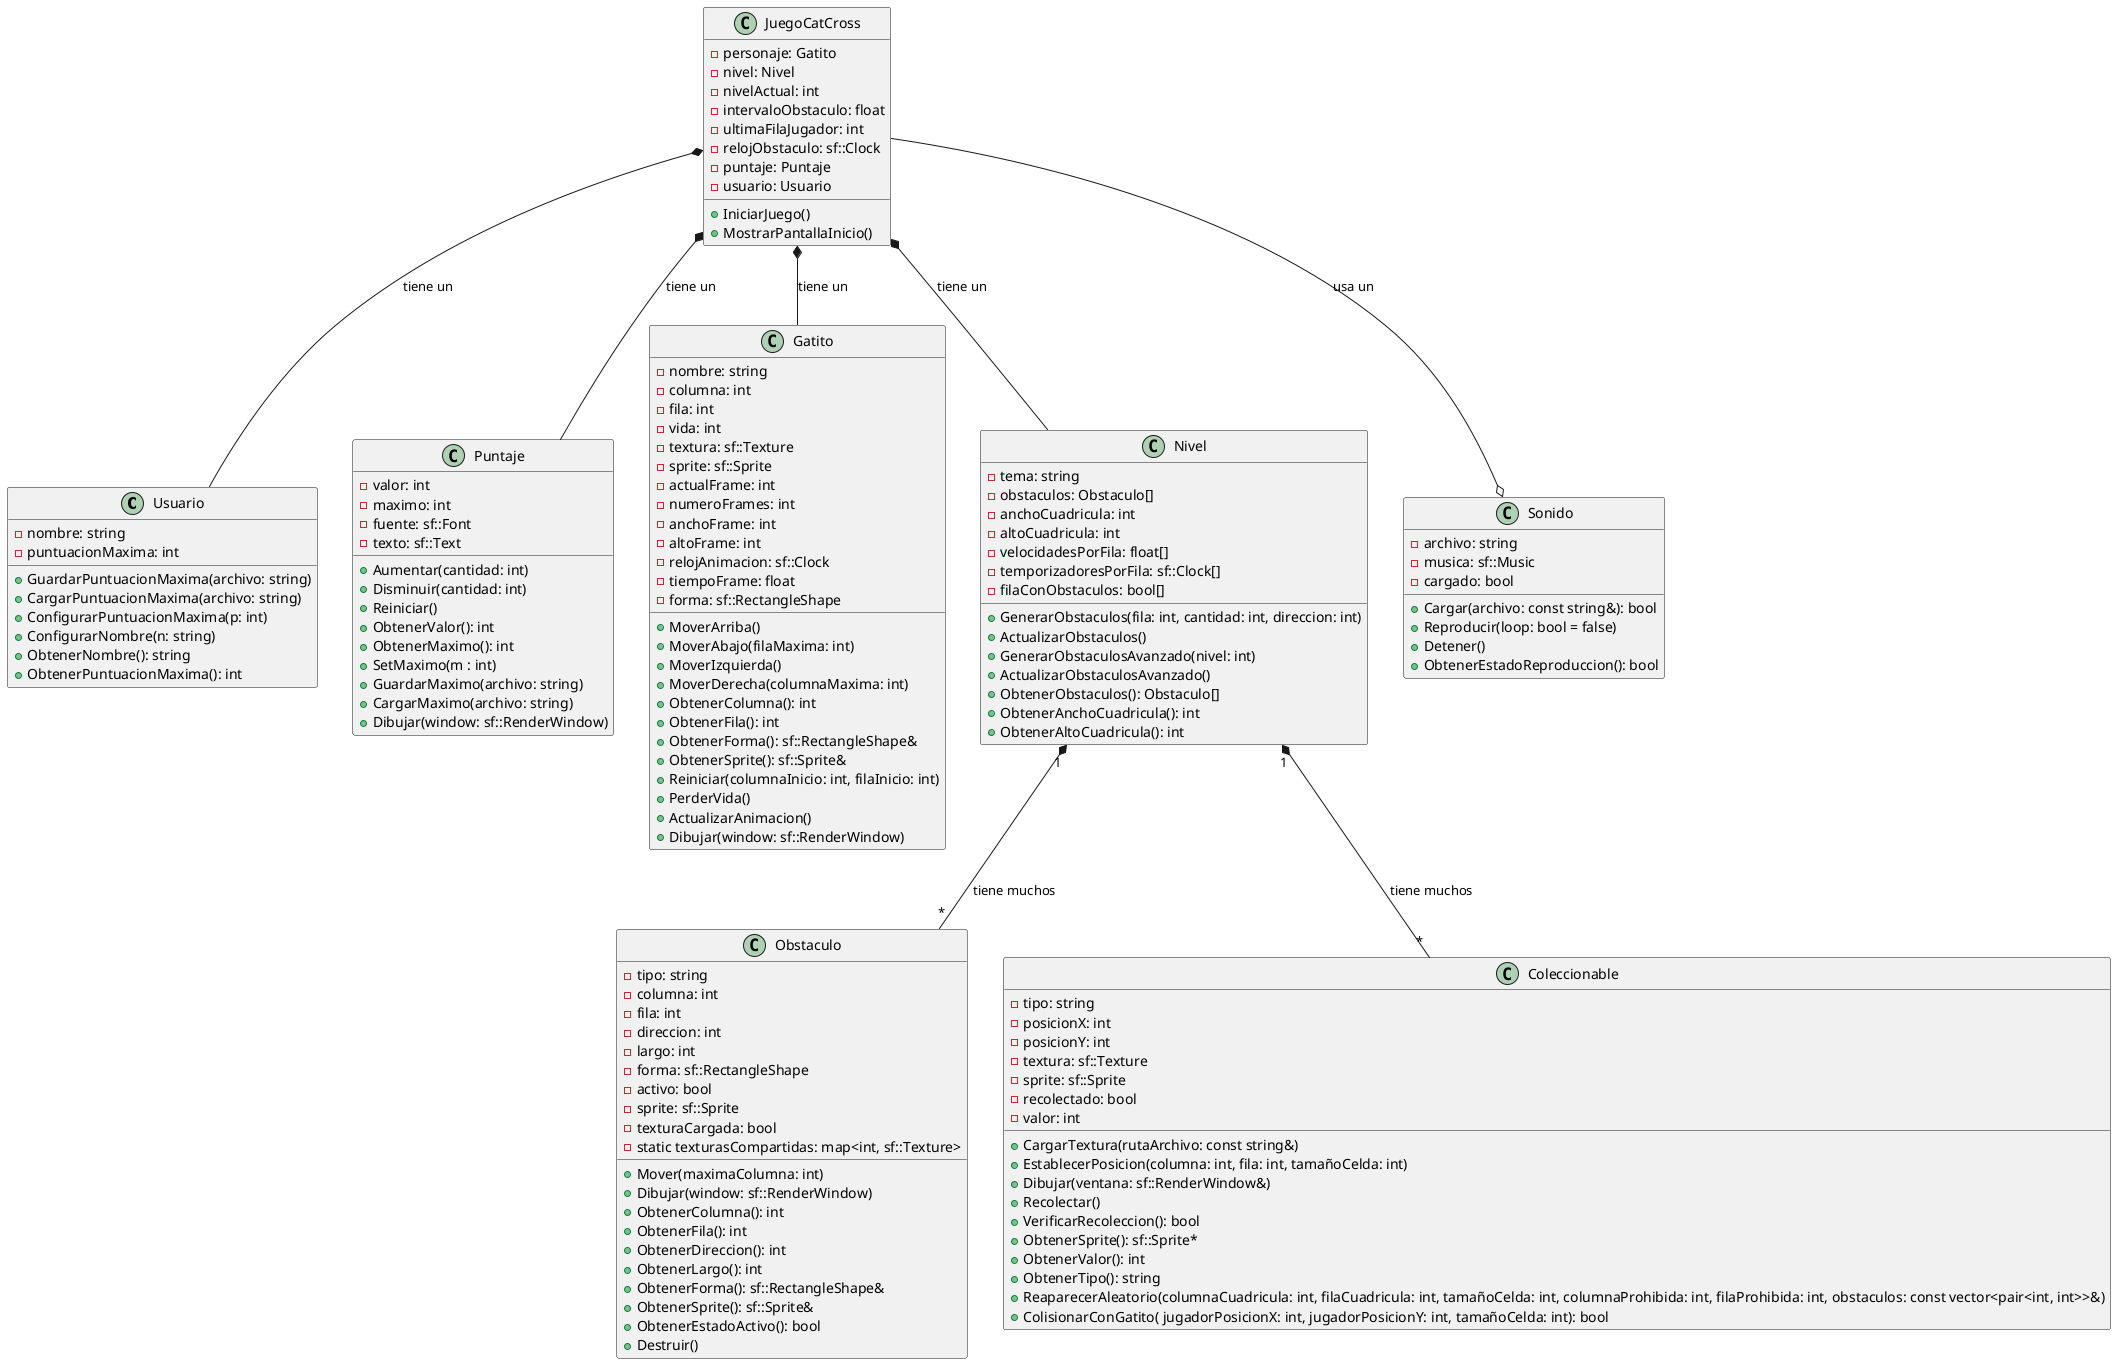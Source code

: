 @startuml diagrama

class Usuario {
    - nombre: string
    - puntuacionMaxima: int
    + GuardarPuntuacionMaxima(archivo: string)
    + CargarPuntuacionMaxima(archivo: string)
    + ConfigurarPuntuacionMaxima(p: int)
    + ConfigurarNombre(n: string)
    + ObtenerNombre(): string
    + ObtenerPuntuacionMaxima(): int
}

class Puntaje {
    - valor: int
    - maximo: int
    - fuente: sf::Font
    - texto: sf::Text
    + Aumentar(cantidad: int)
    + Disminuir(cantidad: int)
    + Reiniciar()
    + ObtenerValor(): int
    + ObtenerMaximo(): int
    + SetMaximo(m : int)
    + GuardarMaximo(archivo: string)
    + CargarMaximo(archivo: string)
    + Dibujar(window: sf::RenderWindow)
}

class JuegoCatCross {
    - personaje: Gatito
    - nivel: Nivel
    - nivelActual: int
    - intervaloObstaculo: float
    - ultimaFilaJugador: int
    - relojObstaculo: sf::Clock
    - puntaje: Puntaje
    - usuario: Usuario
    + IniciarJuego()
    + MostrarPantallaInicio()
}

class Gatito {
    - nombre: string
    - columna: int
    - fila: int
    - vida: int
    - textura: sf::Texture
    - sprite: sf::Sprite
    - actualFrame: int
    - numeroFrames: int
    - anchoFrame: int
    - altoFrame: int
    - relojAnimacion: sf::Clock
    - tiempoFrame: float
    - forma: sf::RectangleShape
    + MoverArriba()
    + MoverAbajo(filaMaxima: int)
    + MoverIzquierda()
    + MoverDerecha(columnaMaxima: int)
    + ObtenerColumna(): int
    + ObtenerFila(): int
    + ObtenerForma(): sf::RectangleShape&
    + ObtenerSprite(): sf::Sprite&
    + Reiniciar(columnaInicio: int, filaInicio: int)
    + PerderVida()
    + ActualizarAnimacion()
    + Dibujar(window: sf::RenderWindow)
}

class Nivel {
    - tema: string
    - obstaculos: Obstaculo[]
    - anchoCuadricula: int
    - altoCuadricula: int
    - velocidadesPorFila: float[]
    - temporizadoresPorFila: sf::Clock[]
    - filaConObstaculos: bool[]
    + GenerarObstaculos(fila: int, cantidad: int, direccion: int)
    + ActualizarObstaculos()
    + GenerarObstaculosAvanzado(nivel: int)
    + ActualizarObstaculosAvanzado()
    + ObtenerObstaculos(): Obstaculo[]
    + ObtenerAnchoCuadricula(): int
    + ObtenerAltoCuadricula(): int
}

class Sonido {
    - archivo: string
    - musica: sf::Music
    - cargado: bool
    + Cargar(archivo: const string&): bool
    + Reproducir(loop: bool = false)
    + Detener()
    + ObtenerEstadoReproduccion(): bool
}

class Obstaculo {
    - tipo: string
    - columna: int
    - fila: int 
    - direccion: int
    - largo: int
    - forma: sf::RectangleShape
    - activo: bool
    - sprite: sf::Sprite
    - texturaCargada: bool
    - static texturasCompartidas: map<int, sf::Texture>
    + Mover(maximaColumna: int)
    + Dibujar(window: sf::RenderWindow)
    + ObtenerColumna(): int
    + ObtenerFila(): int
    + ObtenerDireccion(): int
    + ObtenerLargo(): int
    + ObtenerForma(): sf::RectangleShape&
    + ObtenerSprite(): sf::Sprite&
    + ObtenerEstadoActivo(): bool
    + Destruir()
}

class Coleccionable {
    - tipo: string
    - posicionX: int
    - posicionY: int
    - textura: sf::Texture
    - sprite: sf::Sprite
    - recolectado: bool
    - valor: int
    + CargarTextura(rutaArchivo: const string&)
    + EstablecerPosicion(columna: int, fila: int, tamañoCelda: int)
    + Dibujar(ventana: sf::RenderWindow&)
    + Recolectar()
    + VerificarRecoleccion(): bool
    + ObtenerSprite(): sf::Sprite*
    + ObtenerValor(): int
    + ObtenerTipo(): string
    + ReaparecerAleatorio(columnaCuadricula: int, filaCuadricula: int, tamañoCelda: int, columnaProhibida: int, filaProhibida: int, obstaculos: const vector<pair<int, int>>&)
    + ColisionarConGatito( jugadorPosicionX: int, jugadorPosicionY: int, tamañoCelda: int): bool
}

JuegoCatCross *-- Gatito : tiene un
JuegoCatCross *-- Nivel : tiene un
JuegoCatCross --o Sonido : usa un
JuegoCatCross *-- Puntaje : tiene un
JuegoCatCross *-- Usuario : tiene un
Nivel "1" *-- "*" Obstaculo : tiene muchos
Nivel "1" *-- "*" Coleccionable : tiene muchos

@enduml